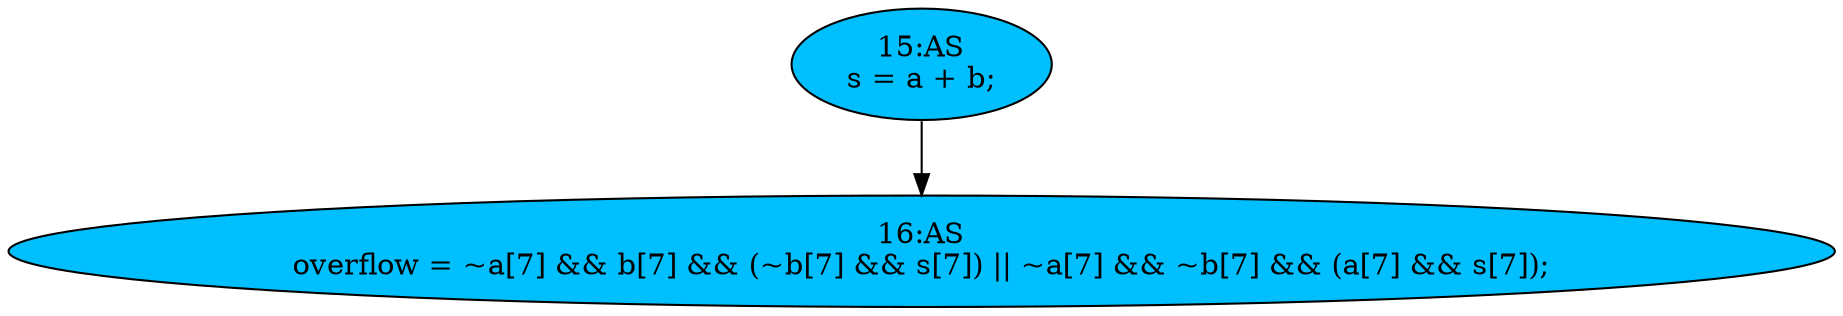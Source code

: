 strict digraph "compose( ,  )" {
	node [label="\N"];
	"16:AS"	[ast="<pyverilog.vparser.ast.Assign object at 0x7f4c2cb260d0>",
		def_var="['overflow']",
		fillcolor=deepskyblue,
		label="16:AS
overflow = ~a[7] && b[7] && (~b[7] && s[7]) || ~a[7] && ~b[7] && (a[7] && s[7]);",
		statements="[]",
		style=filled,
		typ=Assign,
		use_var="['a', 'b', 'b', 's', 'a', 'b', 'a', 's']"];
	"15:AS"	[ast="<pyverilog.vparser.ast.Assign object at 0x7f4c2cad6950>",
		def_var="['s']",
		fillcolor=deepskyblue,
		label="15:AS
s = a + b;",
		statements="[]",
		style=filled,
		typ=Assign,
		use_var="['a', 'b']"];
	"15:AS" -> "16:AS";
}
